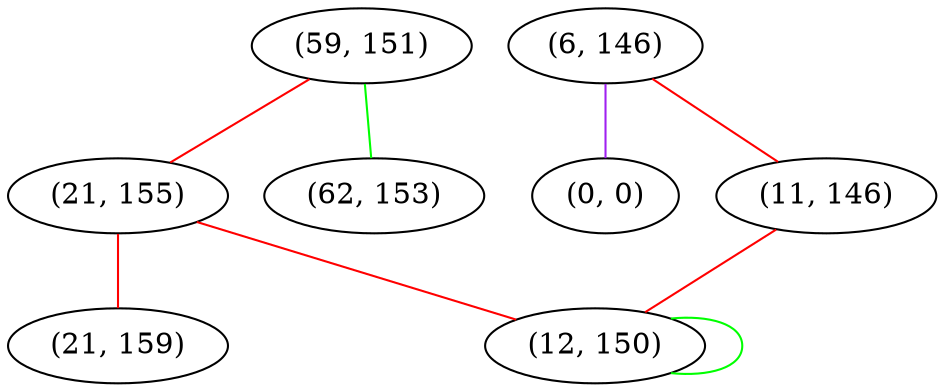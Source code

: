 graph "" {
"(59, 151)";
"(6, 146)";
"(21, 155)";
"(62, 153)";
"(0, 0)";
"(21, 159)";
"(11, 146)";
"(12, 150)";
"(59, 151)" -- "(62, 153)"  [color=green, key=0, weight=2];
"(59, 151)" -- "(21, 155)"  [color=red, key=0, weight=1];
"(6, 146)" -- "(11, 146)"  [color=red, key=0, weight=1];
"(6, 146)" -- "(0, 0)"  [color=purple, key=0, weight=4];
"(21, 155)" -- "(21, 159)"  [color=red, key=0, weight=1];
"(21, 155)" -- "(12, 150)"  [color=red, key=0, weight=1];
"(11, 146)" -- "(12, 150)"  [color=red, key=0, weight=1];
"(12, 150)" -- "(12, 150)"  [color=green, key=0, weight=2];
}
